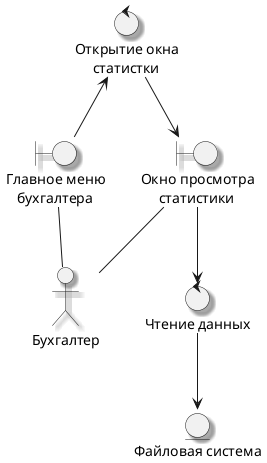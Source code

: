 @startuml
skinparam Shadowing true
actor "Бухгалтер" as accountant
boundary "Главное меню\n   бухгалтера" as mainMenuAc
boundary "Окно просмотра\n     статистики" as statisticWindow

control "Открытие окна\n     статистки" as statisticWindowControl
control "Чтение данных" as readData

entity "Файловая система" as fs

accountant -l- mainMenuAc
mainMenuAc -l-> statisticWindowControl
statisticWindowControl --> statisticWindow
statisticWindow -- accountant
statisticWindow --> readData
readData --> fs
@enduml